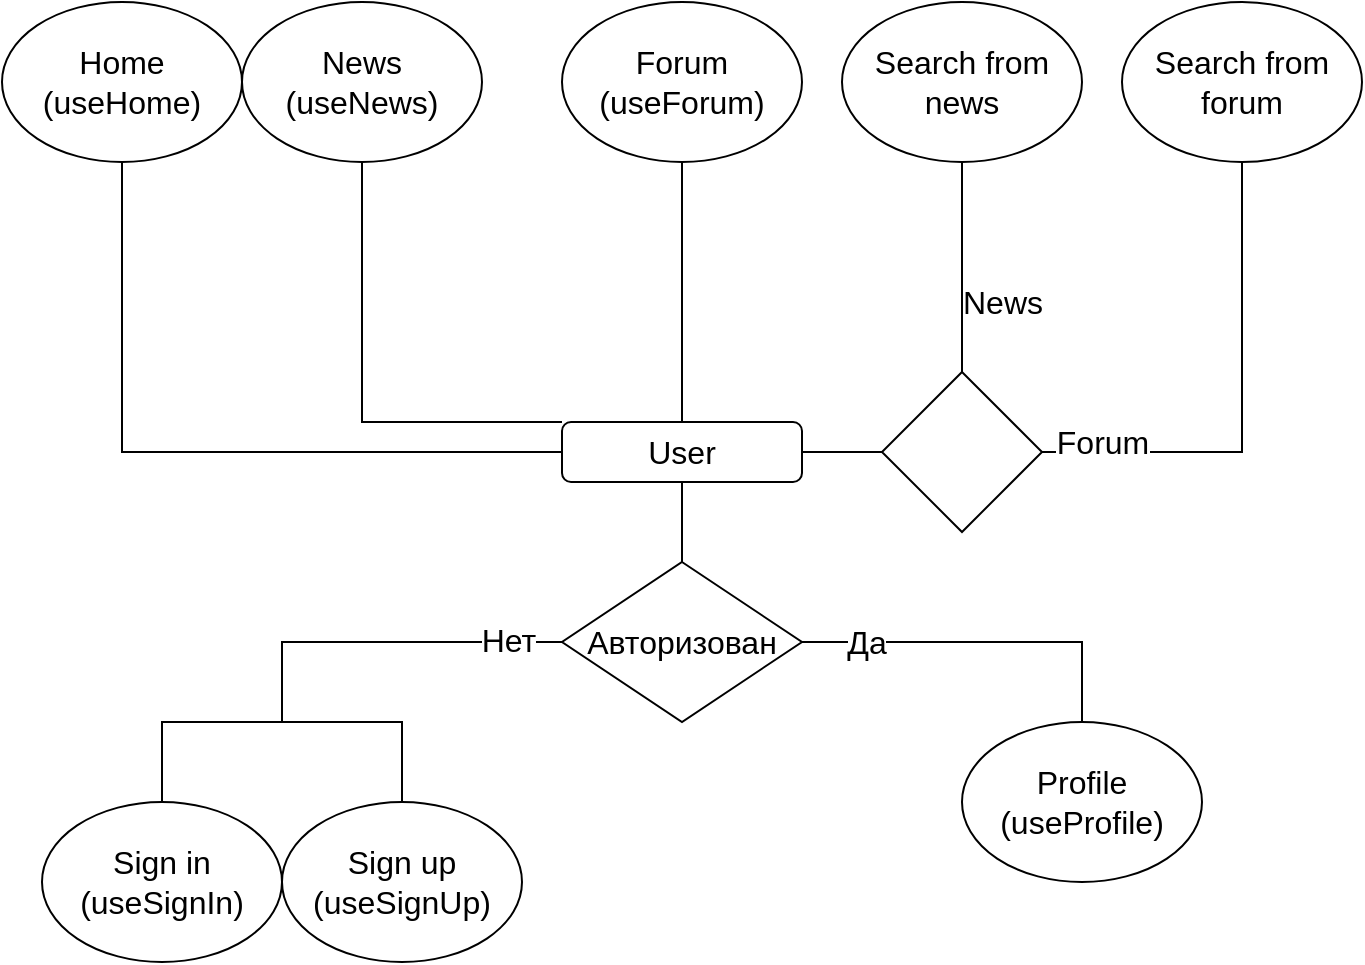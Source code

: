 <mxfile version="20.7.4" type="github">
  <diagram id="28-HT7lZWJC5YHbPiWiw" name="Страница 1">
    <mxGraphModel dx="1393" dy="789" grid="1" gridSize="10" guides="1" tooltips="1" connect="1" arrows="1" fold="1" page="1" pageScale="1" pageWidth="827" pageHeight="1169" math="0" shadow="0">
      <root>
        <mxCell id="0" />
        <mxCell id="1" parent="0" />
        <mxCell id="_tkoxDhHJudcEFZ44Igd-1" value="&lt;font style=&quot;font-size: 16px;&quot;&gt;User&lt;/font&gt;" style="rounded=1;whiteSpace=wrap;html=1;" vertex="1" parent="1">
          <mxGeometry x="340" y="210" width="120" height="30" as="geometry" />
        </mxCell>
        <mxCell id="_tkoxDhHJudcEFZ44Igd-2" value="" style="endArrow=none;html=1;rounded=0;fontSize=16;exitX=0;exitY=0.5;exitDx=0;exitDy=0;entryX=0.5;entryY=1;entryDx=0;entryDy=0;" edge="1" parent="1" source="_tkoxDhHJudcEFZ44Igd-1" target="_tkoxDhHJudcEFZ44Igd-3">
          <mxGeometry width="50" height="50" relative="1" as="geometry">
            <mxPoint x="390" y="230" as="sourcePoint" />
            <mxPoint x="130" y="80" as="targetPoint" />
            <Array as="points">
              <mxPoint x="120" y="225" />
            </Array>
          </mxGeometry>
        </mxCell>
        <mxCell id="_tkoxDhHJudcEFZ44Igd-3" value="Home&lt;br&gt;(useHome)" style="ellipse;whiteSpace=wrap;html=1;fontSize=16;" vertex="1" parent="1">
          <mxGeometry x="60" width="120" height="80" as="geometry" />
        </mxCell>
        <mxCell id="_tkoxDhHJudcEFZ44Igd-4" value="" style="endArrow=none;html=1;rounded=0;fontSize=16;exitX=0;exitY=0;exitDx=0;exitDy=0;entryX=0.5;entryY=1;entryDx=0;entryDy=0;" edge="1" parent="1" source="_tkoxDhHJudcEFZ44Igd-1" target="_tkoxDhHJudcEFZ44Igd-5">
          <mxGeometry width="50" height="50" relative="1" as="geometry">
            <mxPoint x="390" y="220" as="sourcePoint" />
            <mxPoint x="240" y="80" as="targetPoint" />
            <Array as="points">
              <mxPoint x="240" y="210" />
            </Array>
          </mxGeometry>
        </mxCell>
        <mxCell id="_tkoxDhHJudcEFZ44Igd-5" value="News&lt;br&gt;(useNews)" style="ellipse;whiteSpace=wrap;html=1;fontSize=16;" vertex="1" parent="1">
          <mxGeometry x="180" width="120" height="80" as="geometry" />
        </mxCell>
        <mxCell id="_tkoxDhHJudcEFZ44Igd-6" value="" style="endArrow=none;html=1;rounded=0;fontSize=16;entryX=0.5;entryY=1;entryDx=0;entryDy=0;" edge="1" parent="1" source="_tkoxDhHJudcEFZ44Igd-1" target="_tkoxDhHJudcEFZ44Igd-7">
          <mxGeometry width="50" height="50" relative="1" as="geometry">
            <mxPoint x="390" y="240" as="sourcePoint" />
            <mxPoint x="400" y="80" as="targetPoint" />
          </mxGeometry>
        </mxCell>
        <mxCell id="_tkoxDhHJudcEFZ44Igd-7" value="Forum&lt;br&gt;(useForum)" style="ellipse;whiteSpace=wrap;html=1;fontSize=16;" vertex="1" parent="1">
          <mxGeometry x="340" width="120" height="80" as="geometry" />
        </mxCell>
        <mxCell id="_tkoxDhHJudcEFZ44Igd-8" value="" style="endArrow=none;html=1;rounded=0;fontSize=16;exitX=1;exitY=0.5;exitDx=0;exitDy=0;entryX=0;entryY=0.5;entryDx=0;entryDy=0;" edge="1" parent="1" source="_tkoxDhHJudcEFZ44Igd-1" target="_tkoxDhHJudcEFZ44Igd-9">
          <mxGeometry width="50" height="50" relative="1" as="geometry">
            <mxPoint x="390" y="230" as="sourcePoint" />
            <mxPoint x="600" y="225" as="targetPoint" />
          </mxGeometry>
        </mxCell>
        <mxCell id="_tkoxDhHJudcEFZ44Igd-9" value="" style="rhombus;whiteSpace=wrap;html=1;fontSize=16;" vertex="1" parent="1">
          <mxGeometry x="500" y="185" width="80" height="80" as="geometry" />
        </mxCell>
        <mxCell id="_tkoxDhHJudcEFZ44Igd-10" value="" style="endArrow=none;html=1;rounded=0;fontSize=16;exitX=0.5;exitY=0;exitDx=0;exitDy=0;entryX=0.5;entryY=1;entryDx=0;entryDy=0;" edge="1" parent="1" source="_tkoxDhHJudcEFZ44Igd-9" target="_tkoxDhHJudcEFZ44Igd-12">
          <mxGeometry width="50" height="50" relative="1" as="geometry">
            <mxPoint x="390" y="230" as="sourcePoint" />
            <mxPoint x="600" y="80" as="targetPoint" />
          </mxGeometry>
        </mxCell>
        <mxCell id="_tkoxDhHJudcEFZ44Igd-11" value="News" style="edgeLabel;html=1;align=center;verticalAlign=middle;resizable=0;points=[];fontSize=16;" vertex="1" connectable="0" parent="_tkoxDhHJudcEFZ44Igd-10">
          <mxGeometry x="-0.295" y="-2" relative="1" as="geometry">
            <mxPoint x="18" y="2" as="offset" />
          </mxGeometry>
        </mxCell>
        <mxCell id="_tkoxDhHJudcEFZ44Igd-12" value="Search from news" style="ellipse;whiteSpace=wrap;html=1;fontSize=16;" vertex="1" parent="1">
          <mxGeometry x="480" width="120" height="80" as="geometry" />
        </mxCell>
        <mxCell id="_tkoxDhHJudcEFZ44Igd-14" value="" style="endArrow=none;html=1;rounded=0;fontSize=16;exitX=1;exitY=0.5;exitDx=0;exitDy=0;entryX=0.5;entryY=1;entryDx=0;entryDy=0;" edge="1" parent="1" source="_tkoxDhHJudcEFZ44Igd-9" target="_tkoxDhHJudcEFZ44Igd-16">
          <mxGeometry width="50" height="50" relative="1" as="geometry">
            <mxPoint x="390" y="230" as="sourcePoint" />
            <mxPoint x="680" y="80" as="targetPoint" />
            <Array as="points">
              <mxPoint x="680" y="225" />
            </Array>
          </mxGeometry>
        </mxCell>
        <mxCell id="_tkoxDhHJudcEFZ44Igd-15" value="Forum" style="edgeLabel;html=1;align=center;verticalAlign=middle;resizable=0;points=[];fontSize=16;" vertex="1" connectable="0" parent="_tkoxDhHJudcEFZ44Igd-14">
          <mxGeometry x="-0.829" y="-2" relative="1" as="geometry">
            <mxPoint x="9" y="-7" as="offset" />
          </mxGeometry>
        </mxCell>
        <mxCell id="_tkoxDhHJudcEFZ44Igd-16" value="Search from forum" style="ellipse;whiteSpace=wrap;html=1;fontSize=16;" vertex="1" parent="1">
          <mxGeometry x="620" width="120" height="80" as="geometry" />
        </mxCell>
        <mxCell id="_tkoxDhHJudcEFZ44Igd-17" value="" style="endArrow=none;html=1;rounded=0;fontSize=16;exitX=0.5;exitY=1;exitDx=0;exitDy=0;entryX=0.5;entryY=0;entryDx=0;entryDy=0;" edge="1" parent="1" source="_tkoxDhHJudcEFZ44Igd-1" target="_tkoxDhHJudcEFZ44Igd-18">
          <mxGeometry width="50" height="50" relative="1" as="geometry">
            <mxPoint x="390" y="220" as="sourcePoint" />
            <mxPoint x="400" y="280" as="targetPoint" />
          </mxGeometry>
        </mxCell>
        <mxCell id="_tkoxDhHJudcEFZ44Igd-18" value="Авторизован" style="rhombus;whiteSpace=wrap;html=1;fontSize=16;" vertex="1" parent="1">
          <mxGeometry x="340" y="280" width="120" height="80" as="geometry" />
        </mxCell>
        <mxCell id="_tkoxDhHJudcEFZ44Igd-20" value="" style="endArrow=none;html=1;rounded=0;fontSize=16;exitX=0;exitY=0.5;exitDx=0;exitDy=0;" edge="1" parent="1" source="_tkoxDhHJudcEFZ44Igd-18">
          <mxGeometry width="50" height="50" relative="1" as="geometry">
            <mxPoint x="390" y="220" as="sourcePoint" />
            <mxPoint x="200" y="360" as="targetPoint" />
            <Array as="points">
              <mxPoint x="200" y="320" />
            </Array>
          </mxGeometry>
        </mxCell>
        <mxCell id="_tkoxDhHJudcEFZ44Igd-21" value="Нет" style="edgeLabel;html=1;align=center;verticalAlign=middle;resizable=0;points=[];fontSize=16;" vertex="1" connectable="0" parent="_tkoxDhHJudcEFZ44Igd-20">
          <mxGeometry x="-0.7" y="-1" relative="1" as="geometry">
            <mxPoint as="offset" />
          </mxGeometry>
        </mxCell>
        <mxCell id="_tkoxDhHJudcEFZ44Igd-22" value="" style="endArrow=none;html=1;rounded=0;fontSize=16;exitX=0.5;exitY=0;exitDx=0;exitDy=0;entryX=0.5;entryY=0;entryDx=0;entryDy=0;" edge="1" parent="1" source="_tkoxDhHJudcEFZ44Igd-23" target="_tkoxDhHJudcEFZ44Igd-24">
          <mxGeometry width="50" height="50" relative="1" as="geometry">
            <mxPoint x="140" y="400" as="sourcePoint" />
            <mxPoint x="260" y="400" as="targetPoint" />
            <Array as="points">
              <mxPoint x="140" y="360" />
              <mxPoint x="210" y="360" />
              <mxPoint x="260" y="360" />
            </Array>
          </mxGeometry>
        </mxCell>
        <mxCell id="_tkoxDhHJudcEFZ44Igd-23" value="Sign in&lt;br&gt;(useSignIn)" style="ellipse;whiteSpace=wrap;html=1;fontSize=16;" vertex="1" parent="1">
          <mxGeometry x="80" y="400" width="120" height="80" as="geometry" />
        </mxCell>
        <mxCell id="_tkoxDhHJudcEFZ44Igd-24" value="Sign up&lt;br&gt;(useSignUp)" style="ellipse;whiteSpace=wrap;html=1;fontSize=16;" vertex="1" parent="1">
          <mxGeometry x="200" y="400" width="120" height="80" as="geometry" />
        </mxCell>
        <mxCell id="_tkoxDhHJudcEFZ44Igd-25" value="" style="endArrow=none;html=1;rounded=0;fontSize=16;exitX=1;exitY=0.5;exitDx=0;exitDy=0;entryX=0.5;entryY=0;entryDx=0;entryDy=0;" edge="1" parent="1" source="_tkoxDhHJudcEFZ44Igd-18" target="_tkoxDhHJudcEFZ44Igd-27">
          <mxGeometry width="50" height="50" relative="1" as="geometry">
            <mxPoint x="390" y="200" as="sourcePoint" />
            <mxPoint x="600" y="360" as="targetPoint" />
            <Array as="points">
              <mxPoint x="600" y="320" />
            </Array>
          </mxGeometry>
        </mxCell>
        <mxCell id="_tkoxDhHJudcEFZ44Igd-26" value="Да" style="edgeLabel;html=1;align=center;verticalAlign=middle;resizable=0;points=[];fontSize=16;" vertex="1" connectable="0" parent="_tkoxDhHJudcEFZ44Igd-25">
          <mxGeometry x="-0.644" y="-3" relative="1" as="geometry">
            <mxPoint y="-3" as="offset" />
          </mxGeometry>
        </mxCell>
        <mxCell id="_tkoxDhHJudcEFZ44Igd-27" value="Profile&lt;br&gt;(useProfile)" style="ellipse;whiteSpace=wrap;html=1;fontSize=16;" vertex="1" parent="1">
          <mxGeometry x="540" y="360" width="120" height="80" as="geometry" />
        </mxCell>
      </root>
    </mxGraphModel>
  </diagram>
</mxfile>
